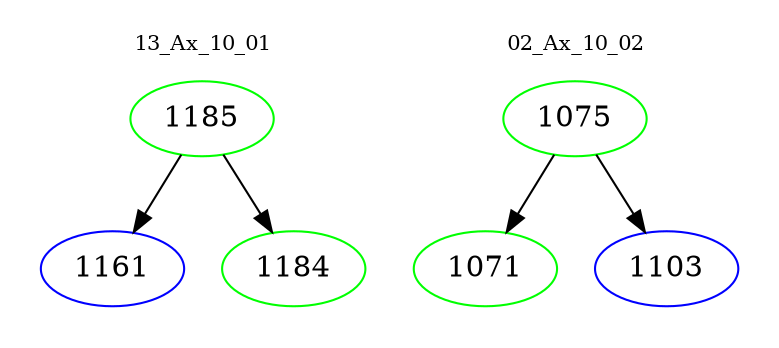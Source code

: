 digraph{
subgraph cluster_0 {
color = white
label = "13_Ax_10_01";
fontsize=10;
T0_1185 [label="1185", color="green"]
T0_1185 -> T0_1161 [color="black"]
T0_1161 [label="1161", color="blue"]
T0_1185 -> T0_1184 [color="black"]
T0_1184 [label="1184", color="green"]
}
subgraph cluster_1 {
color = white
label = "02_Ax_10_02";
fontsize=10;
T1_1075 [label="1075", color="green"]
T1_1075 -> T1_1071 [color="black"]
T1_1071 [label="1071", color="green"]
T1_1075 -> T1_1103 [color="black"]
T1_1103 [label="1103", color="blue"]
}
}
